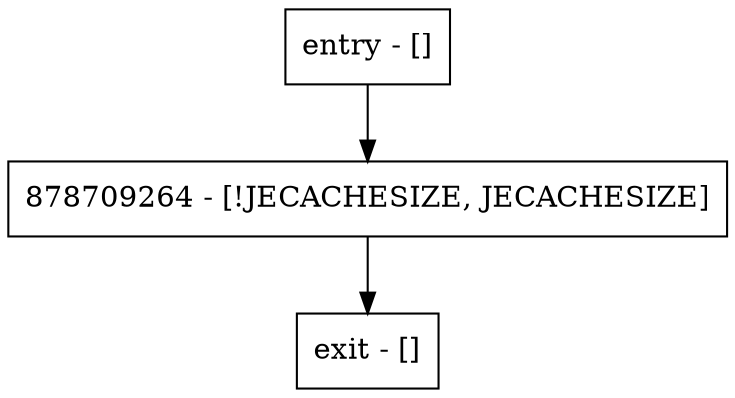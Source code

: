 digraph makeDeleted {
node [shape=record];
entry [label="entry - []"];
exit [label="exit - []"];
878709264 [label="878709264 - [!JECACHESIZE, JECACHESIZE]"];
entry;
exit;
entry -> 878709264;
878709264 -> exit;
}
